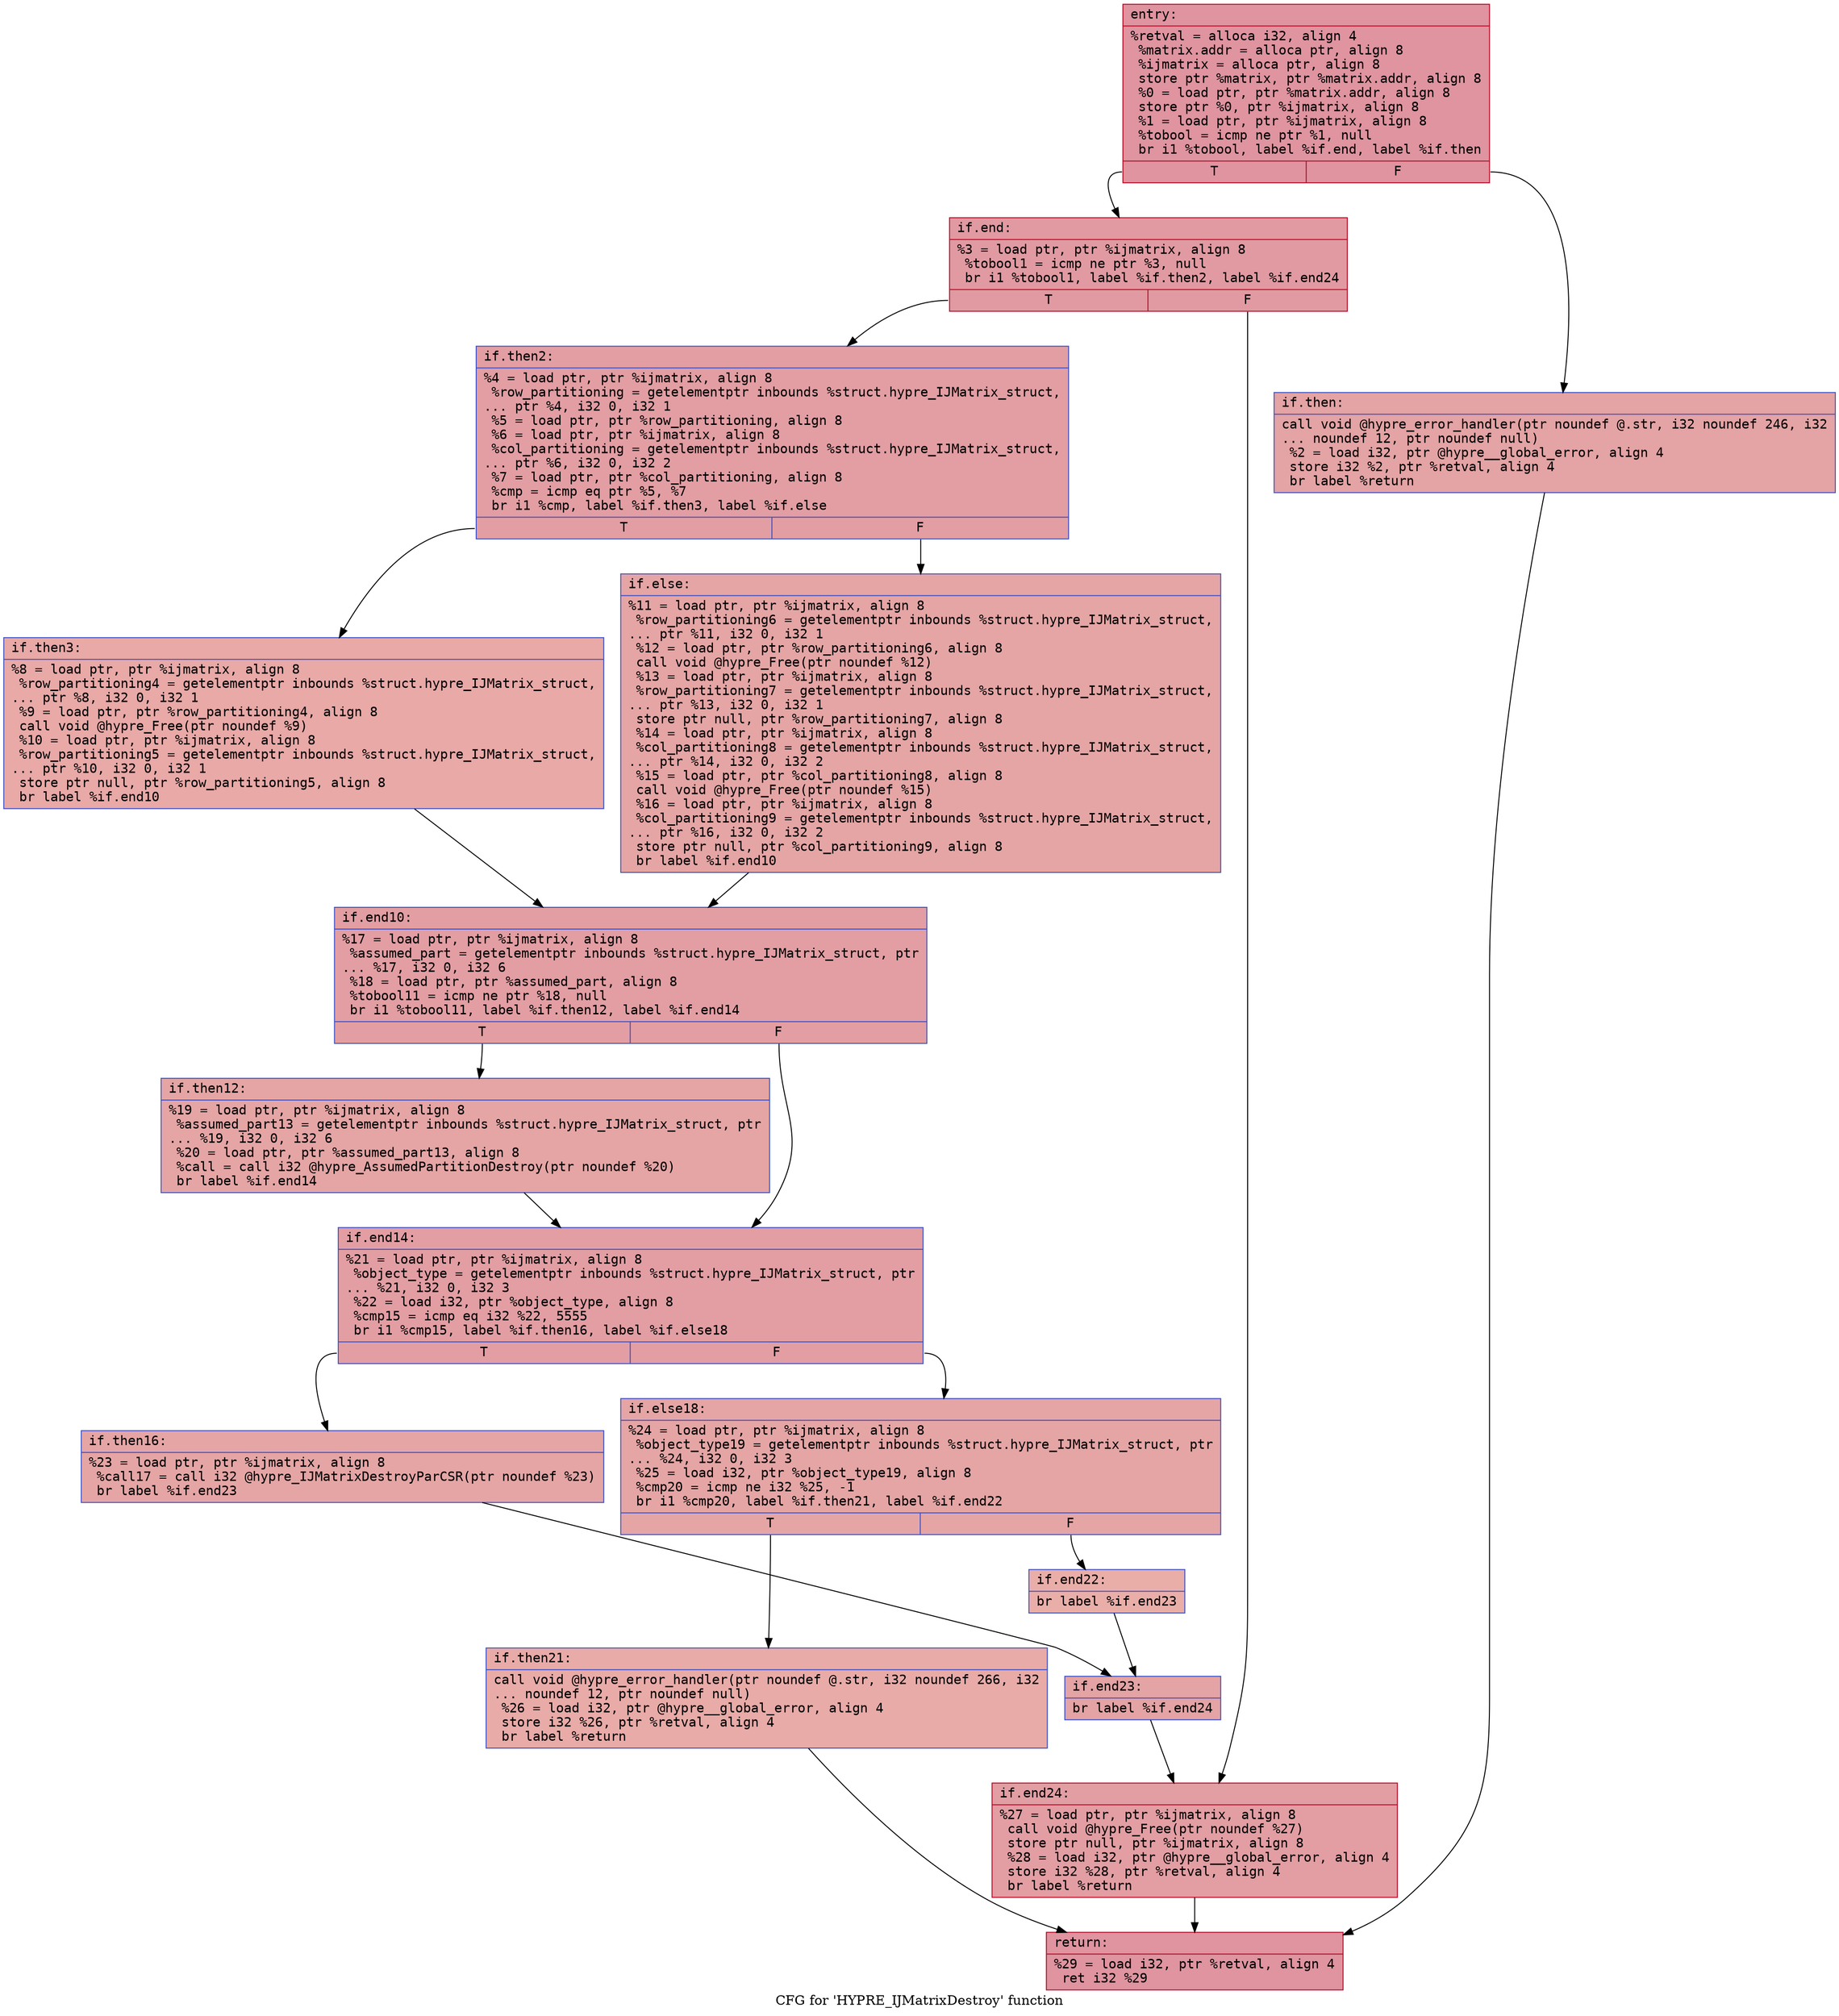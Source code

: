 digraph "CFG for 'HYPRE_IJMatrixDestroy' function" {
	label="CFG for 'HYPRE_IJMatrixDestroy' function";

	Node0x55c120a383e0 [shape=record,color="#b70d28ff", style=filled, fillcolor="#b70d2870" fontname="Courier",label="{entry:\l|  %retval = alloca i32, align 4\l  %matrix.addr = alloca ptr, align 8\l  %ijmatrix = alloca ptr, align 8\l  store ptr %matrix, ptr %matrix.addr, align 8\l  %0 = load ptr, ptr %matrix.addr, align 8\l  store ptr %0, ptr %ijmatrix, align 8\l  %1 = load ptr, ptr %ijmatrix, align 8\l  %tobool = icmp ne ptr %1, null\l  br i1 %tobool, label %if.end, label %if.then\l|{<s0>T|<s1>F}}"];
	Node0x55c120a383e0:s0 -> Node0x55c120a38650[tooltip="entry -> if.end\nProbability 62.50%" ];
	Node0x55c120a383e0:s1 -> Node0x55c120a386c0[tooltip="entry -> if.then\nProbability 37.50%" ];
	Node0x55c120a386c0 [shape=record,color="#3d50c3ff", style=filled, fillcolor="#c32e3170" fontname="Courier",label="{if.then:\l|  call void @hypre_error_handler(ptr noundef @.str, i32 noundef 246, i32\l... noundef 12, ptr noundef null)\l  %2 = load i32, ptr @hypre__global_error, align 4\l  store i32 %2, ptr %retval, align 4\l  br label %return\l}"];
	Node0x55c120a386c0 -> Node0x55c120a38ad0[tooltip="if.then -> return\nProbability 100.00%" ];
	Node0x55c120a38650 [shape=record,color="#b70d28ff", style=filled, fillcolor="#bb1b2c70" fontname="Courier",label="{if.end:\l|  %3 = load ptr, ptr %ijmatrix, align 8\l  %tobool1 = icmp ne ptr %3, null\l  br i1 %tobool1, label %if.then2, label %if.end24\l|{<s0>T|<s1>F}}"];
	Node0x55c120a38650:s0 -> Node0x55c120a38ca0[tooltip="if.end -> if.then2\nProbability 62.50%" ];
	Node0x55c120a38650:s1 -> Node0x55c120a38cf0[tooltip="if.end -> if.end24\nProbability 37.50%" ];
	Node0x55c120a38ca0 [shape=record,color="#3d50c3ff", style=filled, fillcolor="#be242e70" fontname="Courier",label="{if.then2:\l|  %4 = load ptr, ptr %ijmatrix, align 8\l  %row_partitioning = getelementptr inbounds %struct.hypre_IJMatrix_struct,\l... ptr %4, i32 0, i32 1\l  %5 = load ptr, ptr %row_partitioning, align 8\l  %6 = load ptr, ptr %ijmatrix, align 8\l  %col_partitioning = getelementptr inbounds %struct.hypre_IJMatrix_struct,\l... ptr %6, i32 0, i32 2\l  %7 = load ptr, ptr %col_partitioning, align 8\l  %cmp = icmp eq ptr %5, %7\l  br i1 %cmp, label %if.then3, label %if.else\l|{<s0>T|<s1>F}}"];
	Node0x55c120a38ca0:s0 -> Node0x55c120a394b0[tooltip="if.then2 -> if.then3\nProbability 37.50%" ];
	Node0x55c120a38ca0:s1 -> Node0x55c120a39500[tooltip="if.then2 -> if.else\nProbability 62.50%" ];
	Node0x55c120a394b0 [shape=record,color="#3d50c3ff", style=filled, fillcolor="#ca3b3770" fontname="Courier",label="{if.then3:\l|  %8 = load ptr, ptr %ijmatrix, align 8\l  %row_partitioning4 = getelementptr inbounds %struct.hypre_IJMatrix_struct,\l... ptr %8, i32 0, i32 1\l  %9 = load ptr, ptr %row_partitioning4, align 8\l  call void @hypre_Free(ptr noundef %9)\l  %10 = load ptr, ptr %ijmatrix, align 8\l  %row_partitioning5 = getelementptr inbounds %struct.hypre_IJMatrix_struct,\l... ptr %10, i32 0, i32 1\l  store ptr null, ptr %row_partitioning5, align 8\l  br label %if.end10\l}"];
	Node0x55c120a394b0 -> Node0x55c120a39b60[tooltip="if.then3 -> if.end10\nProbability 100.00%" ];
	Node0x55c120a39500 [shape=record,color="#3d50c3ff", style=filled, fillcolor="#c5333470" fontname="Courier",label="{if.else:\l|  %11 = load ptr, ptr %ijmatrix, align 8\l  %row_partitioning6 = getelementptr inbounds %struct.hypre_IJMatrix_struct,\l... ptr %11, i32 0, i32 1\l  %12 = load ptr, ptr %row_partitioning6, align 8\l  call void @hypre_Free(ptr noundef %12)\l  %13 = load ptr, ptr %ijmatrix, align 8\l  %row_partitioning7 = getelementptr inbounds %struct.hypre_IJMatrix_struct,\l... ptr %13, i32 0, i32 1\l  store ptr null, ptr %row_partitioning7, align 8\l  %14 = load ptr, ptr %ijmatrix, align 8\l  %col_partitioning8 = getelementptr inbounds %struct.hypre_IJMatrix_struct,\l... ptr %14, i32 0, i32 2\l  %15 = load ptr, ptr %col_partitioning8, align 8\l  call void @hypre_Free(ptr noundef %15)\l  %16 = load ptr, ptr %ijmatrix, align 8\l  %col_partitioning9 = getelementptr inbounds %struct.hypre_IJMatrix_struct,\l... ptr %16, i32 0, i32 2\l  store ptr null, ptr %col_partitioning9, align 8\l  br label %if.end10\l}"];
	Node0x55c120a39500 -> Node0x55c120a39b60[tooltip="if.else -> if.end10\nProbability 100.00%" ];
	Node0x55c120a39b60 [shape=record,color="#3d50c3ff", style=filled, fillcolor="#be242e70" fontname="Courier",label="{if.end10:\l|  %17 = load ptr, ptr %ijmatrix, align 8\l  %assumed_part = getelementptr inbounds %struct.hypre_IJMatrix_struct, ptr\l... %17, i32 0, i32 6\l  %18 = load ptr, ptr %assumed_part, align 8\l  %tobool11 = icmp ne ptr %18, null\l  br i1 %tobool11, label %if.then12, label %if.end14\l|{<s0>T|<s1>F}}"];
	Node0x55c120a39b60:s0 -> Node0x55c120a3ac10[tooltip="if.end10 -> if.then12\nProbability 62.50%" ];
	Node0x55c120a39b60:s1 -> Node0x55c120a3ac60[tooltip="if.end10 -> if.end14\nProbability 37.50%" ];
	Node0x55c120a3ac10 [shape=record,color="#3d50c3ff", style=filled, fillcolor="#c5333470" fontname="Courier",label="{if.then12:\l|  %19 = load ptr, ptr %ijmatrix, align 8\l  %assumed_part13 = getelementptr inbounds %struct.hypre_IJMatrix_struct, ptr\l... %19, i32 0, i32 6\l  %20 = load ptr, ptr %assumed_part13, align 8\l  %call = call i32 @hypre_AssumedPartitionDestroy(ptr noundef %20)\l  br label %if.end14\l}"];
	Node0x55c120a3ac10 -> Node0x55c120a3ac60[tooltip="if.then12 -> if.end14\nProbability 100.00%" ];
	Node0x55c120a3ac60 [shape=record,color="#3d50c3ff", style=filled, fillcolor="#be242e70" fontname="Courier",label="{if.end14:\l|  %21 = load ptr, ptr %ijmatrix, align 8\l  %object_type = getelementptr inbounds %struct.hypre_IJMatrix_struct, ptr\l... %21, i32 0, i32 3\l  %22 = load i32, ptr %object_type, align 8\l  %cmp15 = icmp eq i32 %22, 5555\l  br i1 %cmp15, label %if.then16, label %if.else18\l|{<s0>T|<s1>F}}"];
	Node0x55c120a3ac60:s0 -> Node0x55c120a3b460[tooltip="if.end14 -> if.then16\nProbability 50.00%" ];
	Node0x55c120a3ac60:s1 -> Node0x55c120a3b4e0[tooltip="if.end14 -> if.else18\nProbability 50.00%" ];
	Node0x55c120a3b460 [shape=record,color="#3d50c3ff", style=filled, fillcolor="#c5333470" fontname="Courier",label="{if.then16:\l|  %23 = load ptr, ptr %ijmatrix, align 8\l  %call17 = call i32 @hypre_IJMatrixDestroyParCSR(ptr noundef %23)\l  br label %if.end23\l}"];
	Node0x55c120a3b460 -> Node0x55c120a3b880[tooltip="if.then16 -> if.end23\nProbability 100.00%" ];
	Node0x55c120a3b4e0 [shape=record,color="#3d50c3ff", style=filled, fillcolor="#c5333470" fontname="Courier",label="{if.else18:\l|  %24 = load ptr, ptr %ijmatrix, align 8\l  %object_type19 = getelementptr inbounds %struct.hypre_IJMatrix_struct, ptr\l... %24, i32 0, i32 3\l  %25 = load i32, ptr %object_type19, align 8\l  %cmp20 = icmp ne i32 %25, -1\l  br i1 %cmp20, label %if.then21, label %if.end22\l|{<s0>T|<s1>F}}"];
	Node0x55c120a3b4e0:s0 -> Node0x55c120a3bbe0[tooltip="if.else18 -> if.then21\nProbability 62.50%" ];
	Node0x55c120a3b4e0:s1 -> Node0x55c120a3bc60[tooltip="if.else18 -> if.end22\nProbability 37.50%" ];
	Node0x55c120a3bbe0 [shape=record,color="#3d50c3ff", style=filled, fillcolor="#cc403a70" fontname="Courier",label="{if.then21:\l|  call void @hypre_error_handler(ptr noundef @.str, i32 noundef 266, i32\l... noundef 12, ptr noundef null)\l  %26 = load i32, ptr @hypre__global_error, align 4\l  store i32 %26, ptr %retval, align 4\l  br label %return\l}"];
	Node0x55c120a3bbe0 -> Node0x55c120a38ad0[tooltip="if.then21 -> return\nProbability 100.00%" ];
	Node0x55c120a3bc60 [shape=record,color="#3d50c3ff", style=filled, fillcolor="#d0473d70" fontname="Courier",label="{if.end22:\l|  br label %if.end23\l}"];
	Node0x55c120a3bc60 -> Node0x55c120a3b880[tooltip="if.end22 -> if.end23\nProbability 100.00%" ];
	Node0x55c120a3b880 [shape=record,color="#3d50c3ff", style=filled, fillcolor="#c32e3170" fontname="Courier",label="{if.end23:\l|  br label %if.end24\l}"];
	Node0x55c120a3b880 -> Node0x55c120a38cf0[tooltip="if.end23 -> if.end24\nProbability 100.00%" ];
	Node0x55c120a38cf0 [shape=record,color="#b70d28ff", style=filled, fillcolor="#be242e70" fontname="Courier",label="{if.end24:\l|  %27 = load ptr, ptr %ijmatrix, align 8\l  call void @hypre_Free(ptr noundef %27)\l  store ptr null, ptr %ijmatrix, align 8\l  %28 = load i32, ptr @hypre__global_error, align 4\l  store i32 %28, ptr %retval, align 4\l  br label %return\l}"];
	Node0x55c120a38cf0 -> Node0x55c120a38ad0[tooltip="if.end24 -> return\nProbability 100.00%" ];
	Node0x55c120a38ad0 [shape=record,color="#b70d28ff", style=filled, fillcolor="#b70d2870" fontname="Courier",label="{return:\l|  %29 = load i32, ptr %retval, align 4\l  ret i32 %29\l}"];
}
